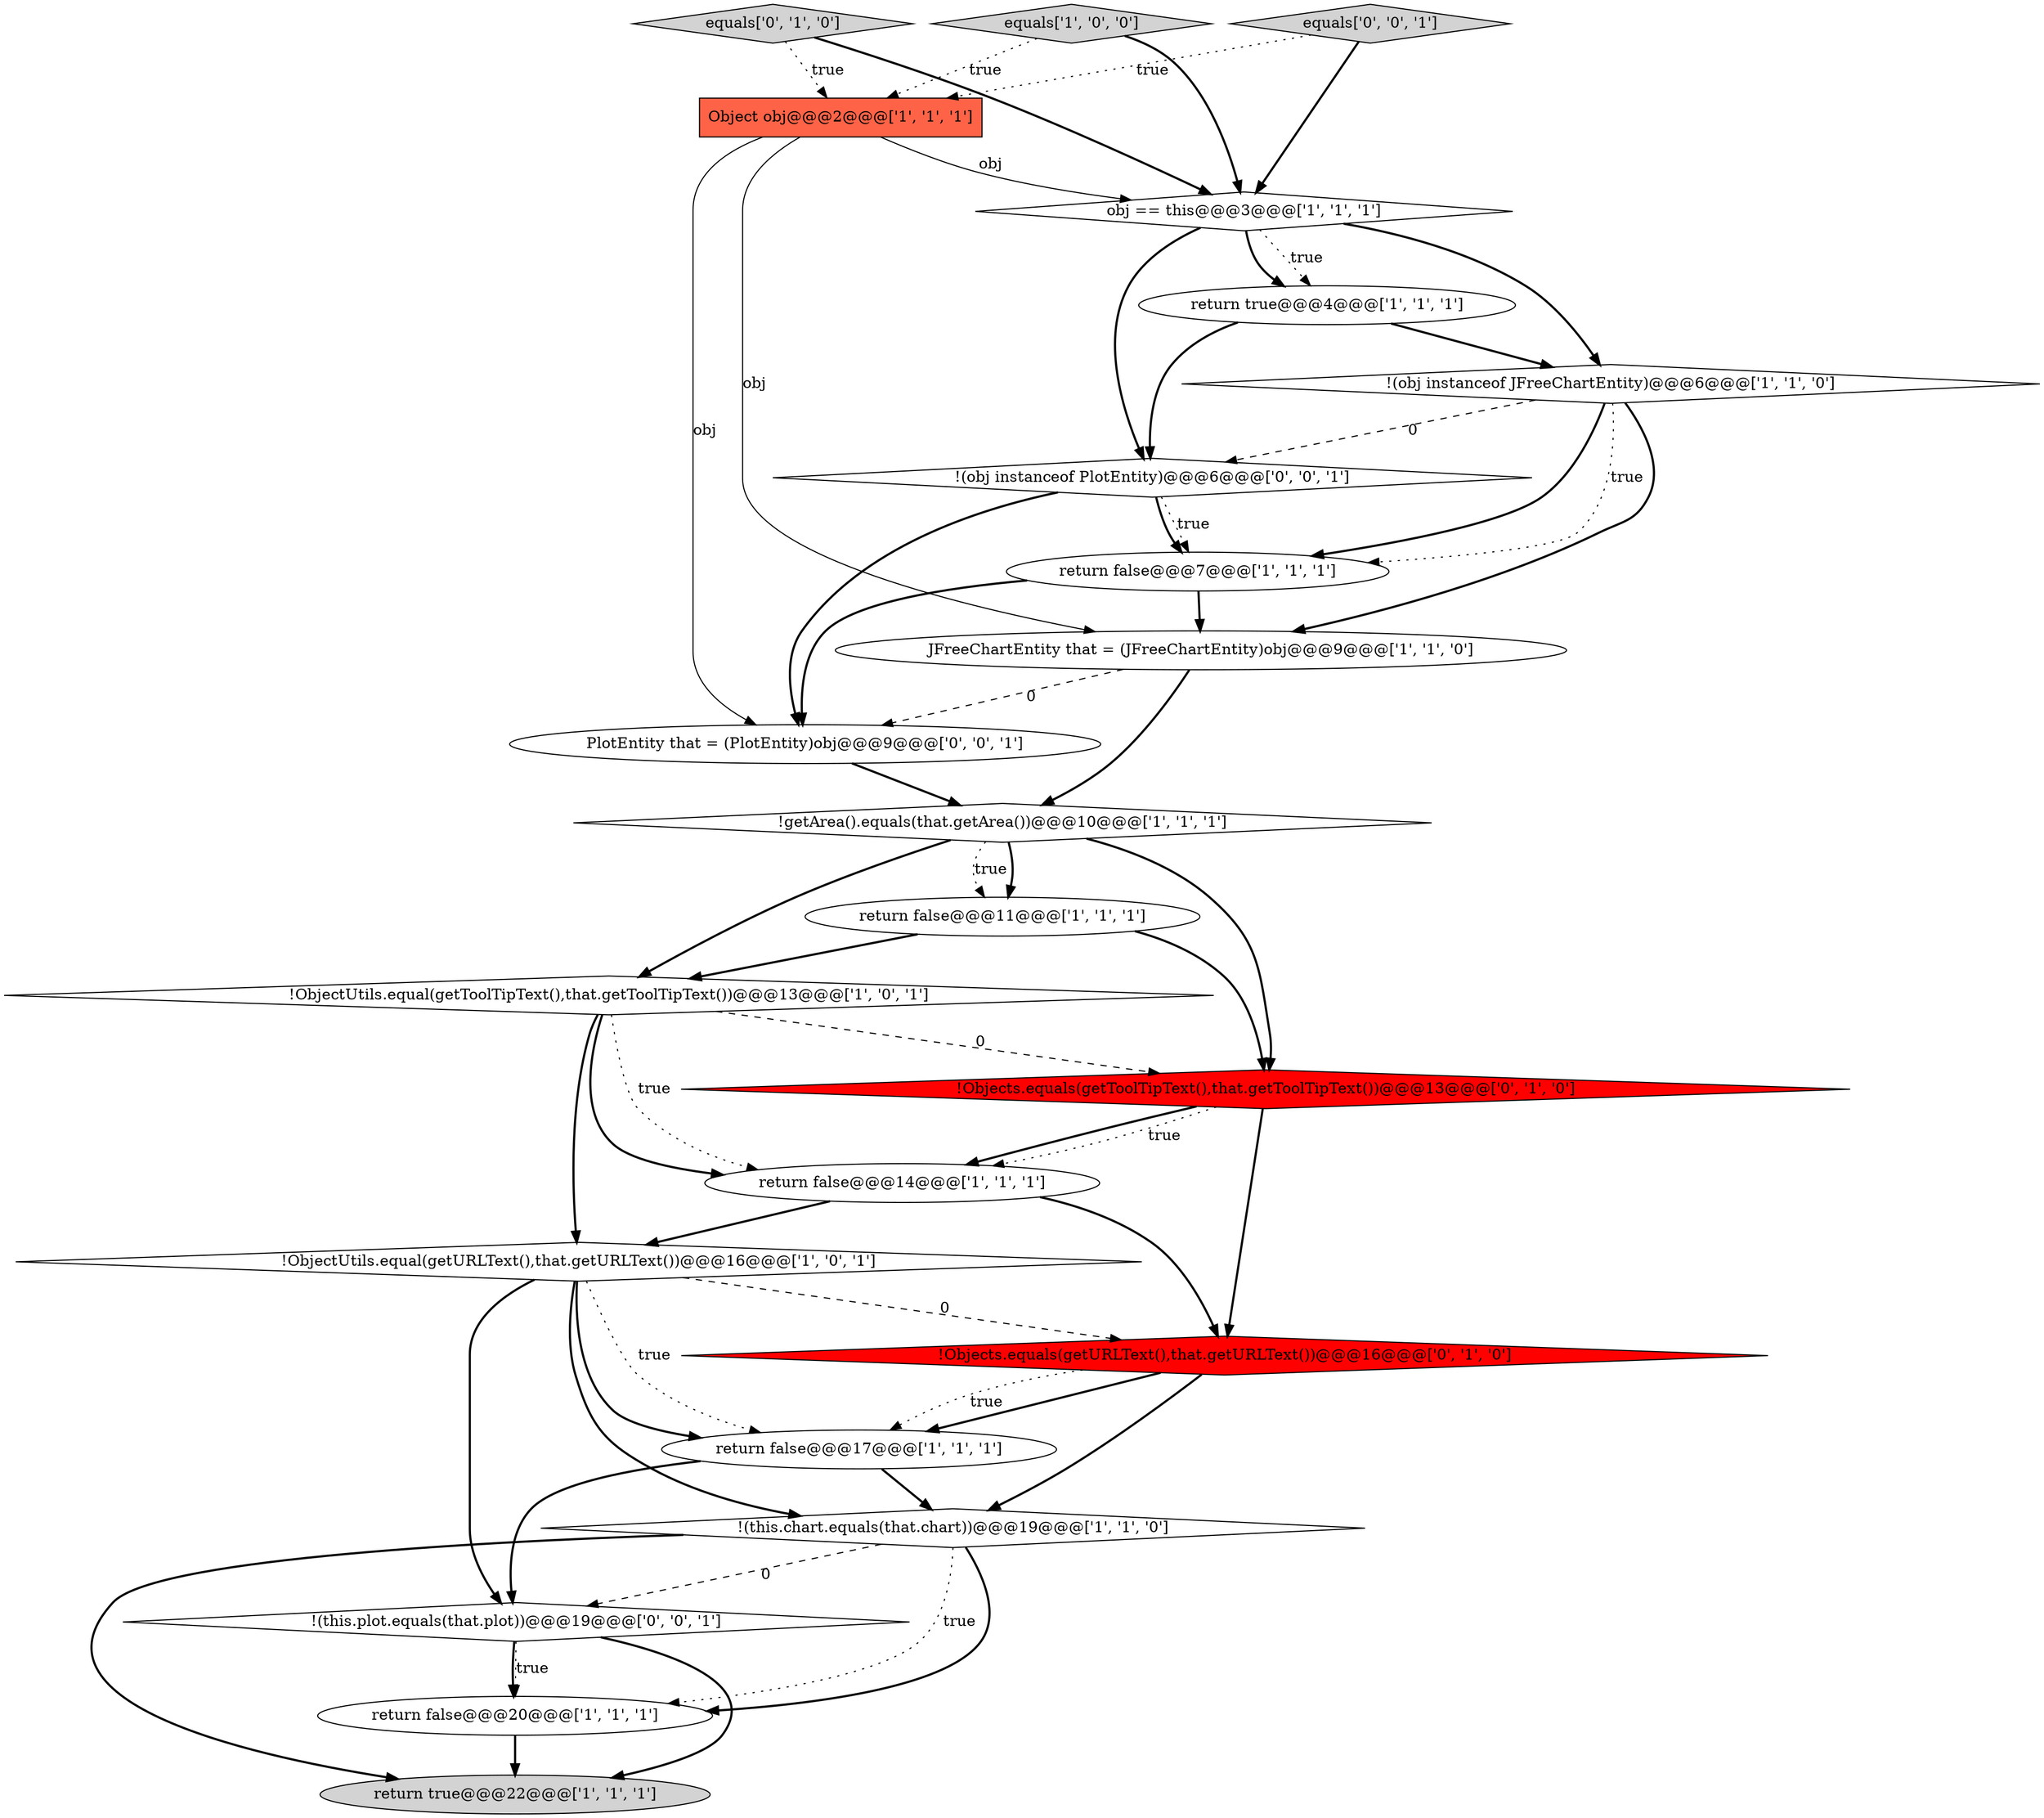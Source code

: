 digraph {
4 [style = filled, label = "!(obj instanceof JFreeChartEntity)@@@6@@@['1', '1', '0']", fillcolor = white, shape = diamond image = "AAA0AAABBB1BBB"];
13 [style = filled, label = "return false@@@17@@@['1', '1', '1']", fillcolor = white, shape = ellipse image = "AAA0AAABBB1BBB"];
6 [style = filled, label = "Object obj@@@2@@@['1', '1', '1']", fillcolor = tomato, shape = box image = "AAA0AAABBB1BBB"];
1 [style = filled, label = "return true@@@4@@@['1', '1', '1']", fillcolor = white, shape = ellipse image = "AAA0AAABBB1BBB"];
16 [style = filled, label = "equals['0', '1', '0']", fillcolor = lightgray, shape = diamond image = "AAA0AAABBB2BBB"];
18 [style = filled, label = "!Objects.equals(getURLText(),that.getURLText())@@@16@@@['0', '1', '0']", fillcolor = red, shape = diamond image = "AAA1AAABBB2BBB"];
14 [style = filled, label = "obj == this@@@3@@@['1', '1', '1']", fillcolor = white, shape = diamond image = "AAA0AAABBB1BBB"];
5 [style = filled, label = "!getArea().equals(that.getArea())@@@10@@@['1', '1', '1']", fillcolor = white, shape = diamond image = "AAA0AAABBB1BBB"];
10 [style = filled, label = "JFreeChartEntity that = (JFreeChartEntity)obj@@@9@@@['1', '1', '0']", fillcolor = white, shape = ellipse image = "AAA0AAABBB1BBB"];
15 [style = filled, label = "equals['1', '0', '0']", fillcolor = lightgray, shape = diamond image = "AAA0AAABBB1BBB"];
20 [style = filled, label = "!(obj instanceof PlotEntity)@@@6@@@['0', '0', '1']", fillcolor = white, shape = diamond image = "AAA0AAABBB3BBB"];
8 [style = filled, label = "return true@@@22@@@['1', '1', '1']", fillcolor = lightgray, shape = ellipse image = "AAA0AAABBB1BBB"];
2 [style = filled, label = "!(this.chart.equals(that.chart))@@@19@@@['1', '1', '0']", fillcolor = white, shape = diamond image = "AAA0AAABBB1BBB"];
0 [style = filled, label = "return false@@@7@@@['1', '1', '1']", fillcolor = white, shape = ellipse image = "AAA0AAABBB1BBB"];
3 [style = filled, label = "return false@@@11@@@['1', '1', '1']", fillcolor = white, shape = ellipse image = "AAA0AAABBB1BBB"];
7 [style = filled, label = "return false@@@14@@@['1', '1', '1']", fillcolor = white, shape = ellipse image = "AAA0AAABBB1BBB"];
17 [style = filled, label = "!Objects.equals(getToolTipText(),that.getToolTipText())@@@13@@@['0', '1', '0']", fillcolor = red, shape = diamond image = "AAA1AAABBB2BBB"];
19 [style = filled, label = "!(this.plot.equals(that.plot))@@@19@@@['0', '0', '1']", fillcolor = white, shape = diamond image = "AAA0AAABBB3BBB"];
11 [style = filled, label = "return false@@@20@@@['1', '1', '1']", fillcolor = white, shape = ellipse image = "AAA0AAABBB1BBB"];
21 [style = filled, label = "PlotEntity that = (PlotEntity)obj@@@9@@@['0', '0', '1']", fillcolor = white, shape = ellipse image = "AAA0AAABBB3BBB"];
22 [style = filled, label = "equals['0', '0', '1']", fillcolor = lightgray, shape = diamond image = "AAA0AAABBB3BBB"];
9 [style = filled, label = "!ObjectUtils.equal(getToolTipText(),that.getToolTipText())@@@13@@@['1', '0', '1']", fillcolor = white, shape = diamond image = "AAA0AAABBB1BBB"];
12 [style = filled, label = "!ObjectUtils.equal(getURLText(),that.getURLText())@@@16@@@['1', '0', '1']", fillcolor = white, shape = diamond image = "AAA0AAABBB1BBB"];
5->3 [style = bold, label=""];
4->10 [style = bold, label=""];
1->4 [style = bold, label=""];
2->19 [style = dashed, label="0"];
10->21 [style = dashed, label="0"];
5->9 [style = bold, label=""];
15->14 [style = bold, label=""];
7->12 [style = bold, label=""];
20->0 [style = dotted, label="true"];
4->0 [style = dotted, label="true"];
20->0 [style = bold, label=""];
1->20 [style = bold, label=""];
18->13 [style = dotted, label="true"];
19->11 [style = bold, label=""];
0->21 [style = bold, label=""];
5->3 [style = dotted, label="true"];
18->2 [style = bold, label=""];
9->7 [style = bold, label=""];
6->21 [style = solid, label="obj"];
22->6 [style = dotted, label="true"];
5->17 [style = bold, label=""];
6->14 [style = solid, label="obj"];
19->8 [style = bold, label=""];
14->1 [style = bold, label=""];
4->0 [style = bold, label=""];
6->10 [style = solid, label="obj"];
2->11 [style = dotted, label="true"];
20->21 [style = bold, label=""];
17->7 [style = bold, label=""];
3->9 [style = bold, label=""];
12->13 [style = bold, label=""];
21->5 [style = bold, label=""];
12->2 [style = bold, label=""];
0->10 [style = bold, label=""];
12->13 [style = dotted, label="true"];
13->19 [style = bold, label=""];
10->5 [style = bold, label=""];
4->20 [style = dashed, label="0"];
19->11 [style = dotted, label="true"];
15->6 [style = dotted, label="true"];
9->17 [style = dashed, label="0"];
14->20 [style = bold, label=""];
13->2 [style = bold, label=""];
18->13 [style = bold, label=""];
7->18 [style = bold, label=""];
11->8 [style = bold, label=""];
3->17 [style = bold, label=""];
16->14 [style = bold, label=""];
17->7 [style = dotted, label="true"];
12->18 [style = dashed, label="0"];
14->1 [style = dotted, label="true"];
9->12 [style = bold, label=""];
9->7 [style = dotted, label="true"];
12->19 [style = bold, label=""];
22->14 [style = bold, label=""];
2->11 [style = bold, label=""];
2->8 [style = bold, label=""];
17->18 [style = bold, label=""];
16->6 [style = dotted, label="true"];
14->4 [style = bold, label=""];
}
